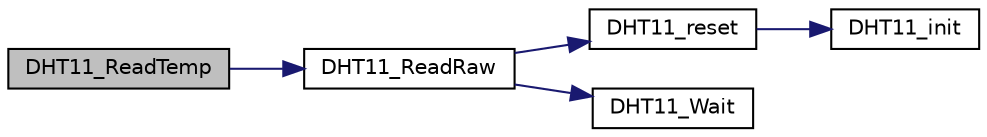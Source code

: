 digraph "DHT11_ReadTemp"
{
 // LATEX_PDF_SIZE
  edge [fontname="Helvetica",fontsize="10",labelfontname="Helvetica",labelfontsize="10"];
  node [fontname="Helvetica",fontsize="10",shape=record];
  rankdir="LR";
  Node1 [label="DHT11_ReadTemp",height=0.2,width=0.4,color="black", fillcolor="grey75", style="filled", fontcolor="black",tooltip=" "];
  Node1 -> Node2 [color="midnightblue",fontsize="10",style="solid",fontname="Helvetica"];
  Node2 [label="DHT11_ReadRaw",height=0.2,width=0.4,color="black", fillcolor="white", style="filled",URL="$_d_h_t11library_8c.html#a5286883d8805be1c2e13be310a9faf80",tooltip=" "];
  Node2 -> Node3 [color="midnightblue",fontsize="10",style="solid",fontname="Helvetica"];
  Node3 [label="DHT11_reset",height=0.2,width=0.4,color="black", fillcolor="white", style="filled",URL="$_d_h_t11library_8c.html#aafcaa89bfa26a21fab54449f2f7dfa39",tooltip=" "];
  Node3 -> Node4 [color="midnightblue",fontsize="10",style="solid",fontname="Helvetica"];
  Node4 [label="DHT11_init",height=0.2,width=0.4,color="black", fillcolor="white", style="filled",URL="$_d_h_t11library_8c.html#aa0ec0acc9e27ec8e40883694557bfa8e",tooltip=" "];
  Node2 -> Node5 [color="midnightblue",fontsize="10",style="solid",fontname="Helvetica"];
  Node5 [label="DHT11_Wait",height=0.2,width=0.4,color="black", fillcolor="white", style="filled",URL="$_d_h_t11library_8c.html#af4fa0154410fe127e4a25295f4ab5b51",tooltip=" "];
}
